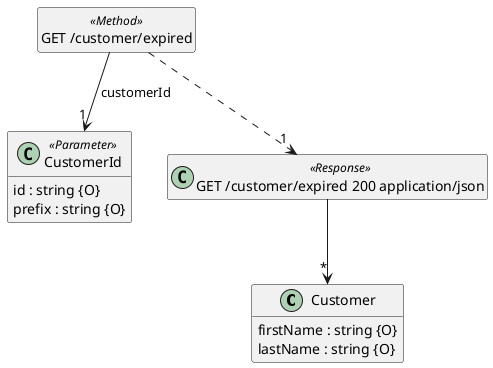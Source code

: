 @startuml
hide <<Method>> circle
hide empty methods
hide empty fields
set namespaceSeparator none

class "Customer" {
  firstName : string {O}
  lastName : string {O}
}

class "CustomerId" <<Parameter>> {
  id : string {O}
  prefix : string {O}
}

class "GET /customer/expired" <<Method>> {
}

class "GET /customer/expired 200 application/json" <<Response>> {
}

"GET /customer/expired" --> "1" "CustomerId" : "customerId"

"GET /customer/expired 200 application/json" --> "*" "Customer"

"GET /customer/expired" ..> "1" "GET /customer/expired 200 application/json"

@enduml